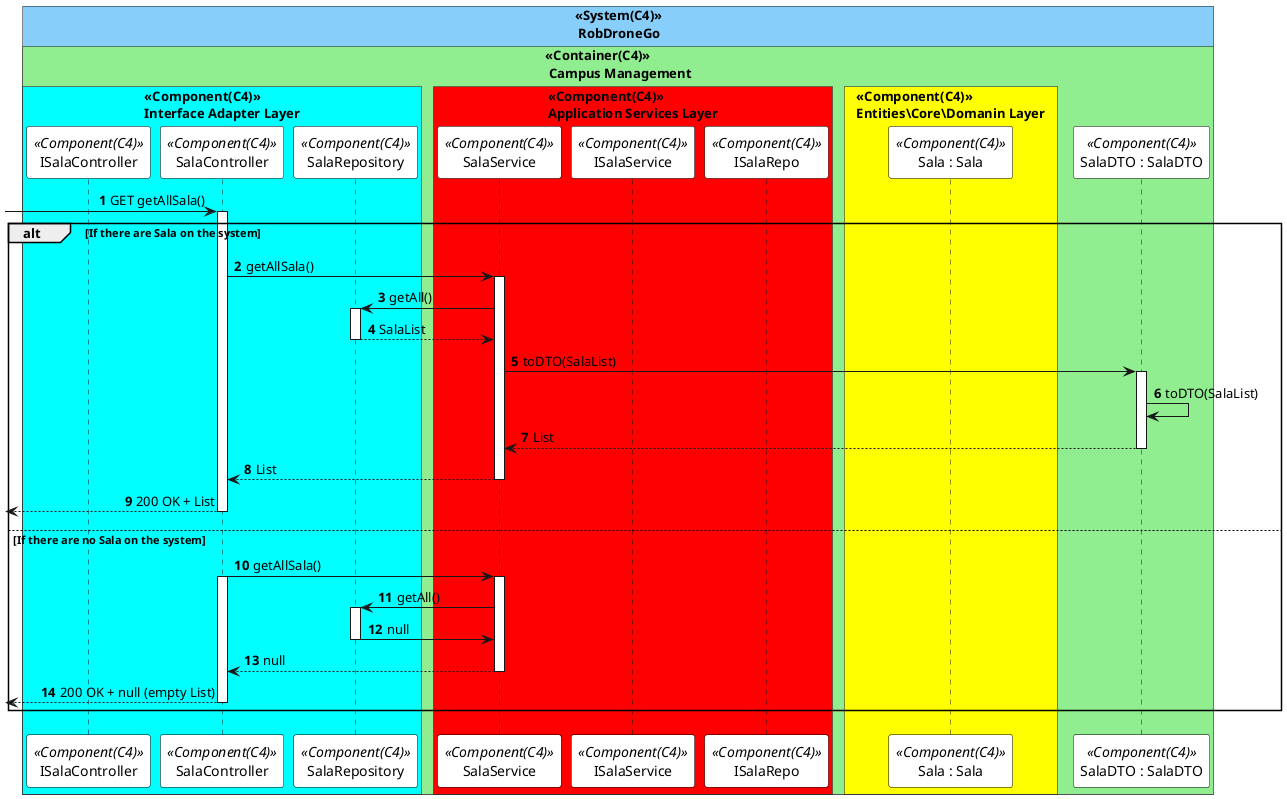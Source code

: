 @startuml listSalaSD
autonumber

skinparam sequence {
ParticipantBorderColor black
ParticipantBackgroundColor white
}



!pragma teoz true
box "<<System(C4)>>\n RobDroneGo" #LightSkyBlue
    box "<<Container(C4)>>\n Campus Management" #LightGreen

        box "<<Component(C4)>>\nInterface Adapter Layer" #Cyan
            participant ISalaController as  ICTL <<Component(C4)>>
            participant SalaController as  CTL <<Component(C4)>>
            participant SalaRepository as  DR <<Component(C4)>>
        end box
        box "<<Component(C4)>>\nApplication Services Layer" #Red
            participant SalaService as  SV <<Component(C4)>>
            participant ISalaService as  ISV <<Component(C4)>>
            participant ISalaRepo as  IER <<Component(C4)>>
        end box
        box "<<Component(C4)>>\nEntities\Core\Domanin Layer" #Yellow
            participant "Sala : Sala" as  Sala <<Component(C4)>>
        end box
    participant "SalaDTO : SalaDTO" as  DTO <<Component(C4)>>

    end box
end box   



 -> CTL: GET getAllSala()
activate CTL
alt If there are Sala on the system


    CTL -> SV : getAllSala()
    activate SV

    SV -> DR : getAll()
    activate DR

    DR --> SV : SalaList
    deactivate DR


    SV -> DTO : toDTO(SalaList)
    activate DTO 
    DTO -> DTO: toDTO(SalaList)
    DTO --> SV : List
    deactivate DTO
    deactivate DR
    SV --> CTL: List
    deactivate SV

     <-- CTL: 200 OK + List
    deactivate CTL

else If there are no Sala on the system
    
    
    CTL -> SV : getAllSala() 
    activate SV
    activate CTL
    
  

    
    SV -> DR : getAll()
    activate DR

    DR -> SV : null
    deactivate DR

    SV --> CTL : null
    deactivate SV
     <-- CTL: 200 OK + null (empty List)
    deactivate CTL

    
   



end

@enduml

